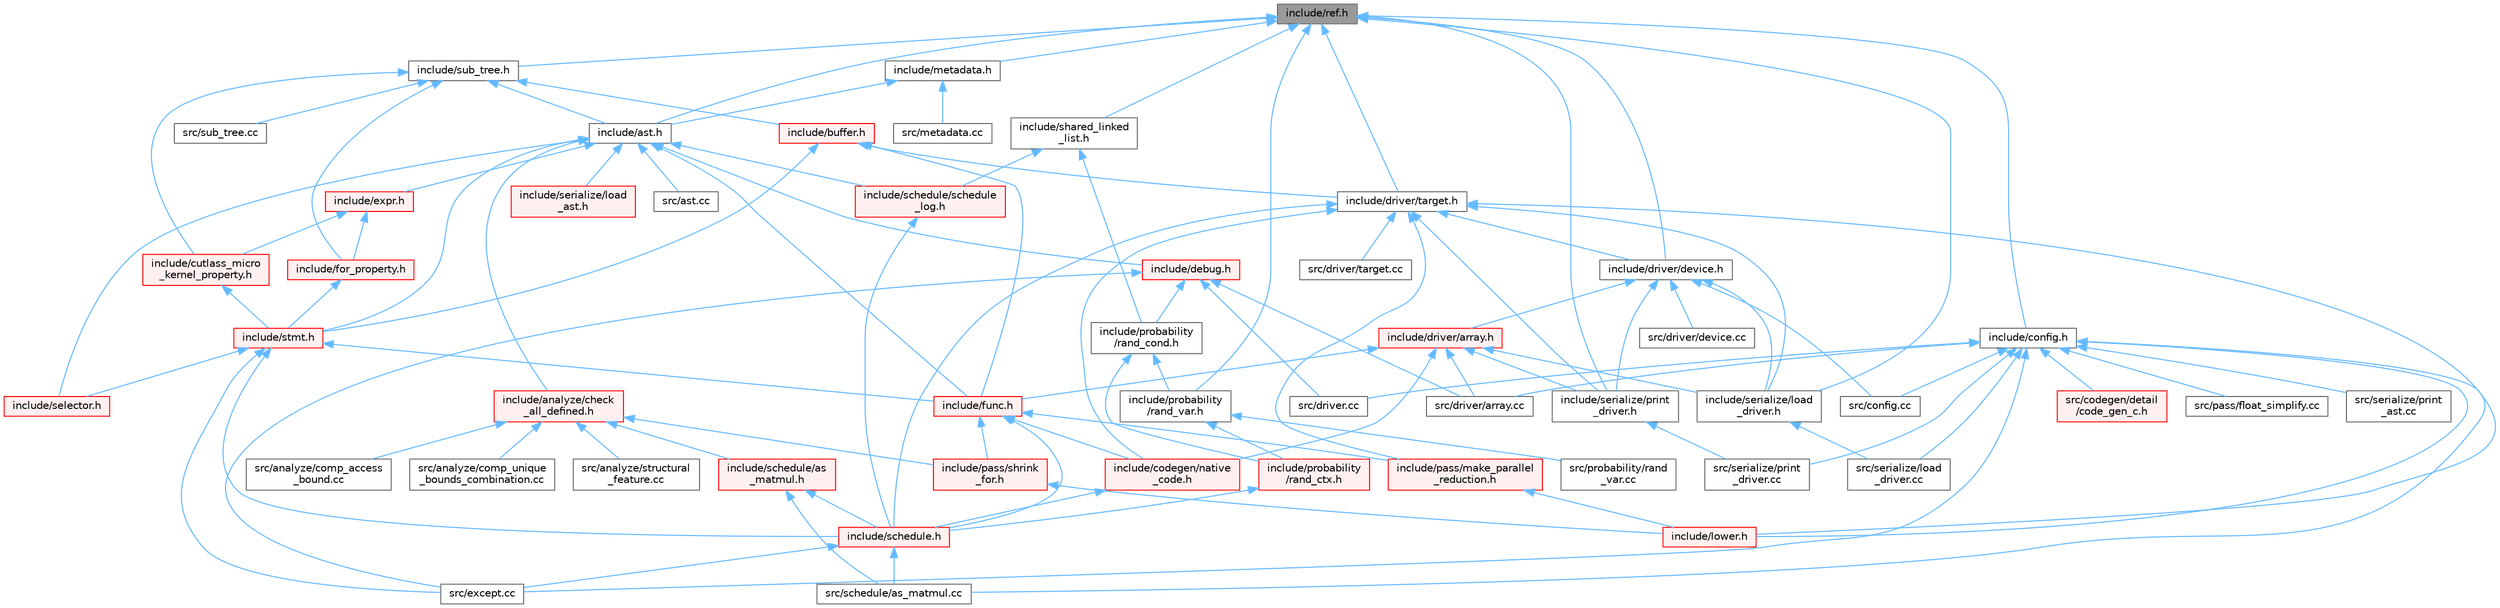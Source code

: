 digraph "include/ref.h"
{
 // LATEX_PDF_SIZE
  bgcolor="transparent";
  edge [fontname=Helvetica,fontsize=10,labelfontname=Helvetica,labelfontsize=10];
  node [fontname=Helvetica,fontsize=10,shape=box,height=0.2,width=0.4];
  Node1 [label="include/ref.h",height=0.2,width=0.4,color="gray40", fillcolor="grey60", style="filled", fontcolor="black",tooltip=" "];
  Node1 -> Node2 [dir="back",color="steelblue1",style="solid"];
  Node2 [label="include/ast.h",height=0.2,width=0.4,color="grey40", fillcolor="white", style="filled",URL="$ast_8h.html",tooltip=" "];
  Node2 -> Node3 [dir="back",color="steelblue1",style="solid"];
  Node3 [label="include/analyze/check\l_all_defined.h",height=0.2,width=0.4,color="red", fillcolor="#FFF0F0", style="filled",URL="$check__all__defined_8h.html",tooltip=" "];
  Node3 -> Node4 [dir="back",color="steelblue1",style="solid"];
  Node4 [label="include/pass/shrink\l_for.h",height=0.2,width=0.4,color="red", fillcolor="#FFF0F0", style="filled",URL="$shrink__for_8h.html",tooltip=" "];
  Node4 -> Node5 [dir="back",color="steelblue1",style="solid"];
  Node5 [label="include/lower.h",height=0.2,width=0.4,color="red", fillcolor="#FFF0F0", style="filled",URL="$lower_8h.html",tooltip=" "];
  Node3 -> Node12 [dir="back",color="steelblue1",style="solid"];
  Node12 [label="include/schedule/as\l_matmul.h",height=0.2,width=0.4,color="red", fillcolor="#FFF0F0", style="filled",URL="$as__matmul_8h.html",tooltip=" "];
  Node12 -> Node13 [dir="back",color="steelblue1",style="solid"];
  Node13 [label="include/schedule.h",height=0.2,width=0.4,color="red", fillcolor="#FFF0F0", style="filled",URL="$schedule_8h.html",tooltip=" "];
  Node13 -> Node14 [dir="back",color="steelblue1",style="solid"];
  Node14 [label="src/except.cc",height=0.2,width=0.4,color="grey40", fillcolor="white", style="filled",URL="$except_8cc.html",tooltip=" "];
  Node13 -> Node15 [dir="back",color="steelblue1",style="solid"];
  Node15 [label="src/schedule/as_matmul.cc",height=0.2,width=0.4,color="grey40", fillcolor="white", style="filled",URL="$as__matmul_8cc.html",tooltip=" "];
  Node12 -> Node15 [dir="back",color="steelblue1",style="solid"];
  Node3 -> Node46 [dir="back",color="steelblue1",style="solid"];
  Node46 [label="src/analyze/comp_access\l_bound.cc",height=0.2,width=0.4,color="grey40", fillcolor="white", style="filled",URL="$comp__access__bound_8cc.html",tooltip=" "];
  Node3 -> Node47 [dir="back",color="steelblue1",style="solid"];
  Node47 [label="src/analyze/comp_unique\l_bounds_combination.cc",height=0.2,width=0.4,color="grey40", fillcolor="white", style="filled",URL="$comp__unique__bounds__combination_8cc.html",tooltip=" "];
  Node3 -> Node48 [dir="back",color="steelblue1",style="solid"];
  Node48 [label="src/analyze/structural\l_feature.cc",height=0.2,width=0.4,color="grey40", fillcolor="white", style="filled",URL="$structural__feature_8cc.html",tooltip=" "];
  Node2 -> Node52 [dir="back",color="steelblue1",style="solid"];
  Node52 [label="include/debug.h",height=0.2,width=0.4,color="red", fillcolor="#FFF0F0", style="filled",URL="$debug_8h.html",tooltip=" "];
  Node52 -> Node173 [dir="back",color="steelblue1",style="solid"];
  Node173 [label="include/probability\l/rand_cond.h",height=0.2,width=0.4,color="grey40", fillcolor="white", style="filled",URL="$rand__cond_8h.html",tooltip=" "];
  Node173 -> Node174 [dir="back",color="steelblue1",style="solid"];
  Node174 [label="include/probability\l/rand_ctx.h",height=0.2,width=0.4,color="red", fillcolor="#FFF0F0", style="filled",URL="$rand__ctx_8h.html",tooltip=" "];
  Node174 -> Node13 [dir="back",color="steelblue1",style="solid"];
  Node173 -> Node176 [dir="back",color="steelblue1",style="solid"];
  Node176 [label="include/probability\l/rand_var.h",height=0.2,width=0.4,color="grey40", fillcolor="white", style="filled",URL="$rand__var_8h.html",tooltip=" "];
  Node176 -> Node174 [dir="back",color="steelblue1",style="solid"];
  Node176 -> Node177 [dir="back",color="steelblue1",style="solid"];
  Node177 [label="src/probability/rand\l_var.cc",height=0.2,width=0.4,color="grey40", fillcolor="white", style="filled",URL="$rand__var_8cc.html",tooltip=" "];
  Node52 -> Node224 [dir="back",color="steelblue1",style="solid"];
  Node224 [label="src/driver.cc",height=0.2,width=0.4,color="grey40", fillcolor="white", style="filled",URL="$driver_8cc.html",tooltip=" "];
  Node52 -> Node225 [dir="back",color="steelblue1",style="solid"];
  Node225 [label="src/driver/array.cc",height=0.2,width=0.4,color="grey40", fillcolor="white", style="filled",URL="$array_8cc.html",tooltip=" "];
  Node52 -> Node14 [dir="back",color="steelblue1",style="solid"];
  Node2 -> Node228 [dir="back",color="steelblue1",style="solid"];
  Node228 [label="include/expr.h",height=0.2,width=0.4,color="red", fillcolor="#FFF0F0", style="filled",URL="$expr_8h.html",tooltip=" "];
  Node228 -> Node230 [dir="back",color="steelblue1",style="solid"];
  Node230 [label="include/cutlass_micro\l_kernel_property.h",height=0.2,width=0.4,color="red", fillcolor="#FFF0F0", style="filled",URL="$cutlass__micro__kernel__property_8h.html",tooltip=" "];
  Node230 -> Node231 [dir="back",color="steelblue1",style="solid"];
  Node231 [label="include/stmt.h",height=0.2,width=0.4,color="red", fillcolor="#FFF0F0", style="filled",URL="$stmt_8h.html",tooltip=" "];
  Node231 -> Node240 [dir="back",color="steelblue1",style="solid"];
  Node240 [label="include/func.h",height=0.2,width=0.4,color="red", fillcolor="#FFF0F0", style="filled",URL="$func_8h.html",tooltip=" "];
  Node240 -> Node241 [dir="back",color="steelblue1",style="solid"];
  Node241 [label="include/codegen/native\l_code.h",height=0.2,width=0.4,color="red", fillcolor="#FFF0F0", style="filled",URL="$native__code_8h.html",tooltip=" "];
  Node241 -> Node13 [dir="back",color="steelblue1",style="solid"];
  Node240 -> Node127 [dir="back",color="steelblue1",style="solid"];
  Node127 [label="include/pass/make_parallel\l_reduction.h",height=0.2,width=0.4,color="red", fillcolor="#FFF0F0", style="filled",URL="$make__parallel__reduction_8h.html",tooltip=" "];
  Node127 -> Node5 [dir="back",color="steelblue1",style="solid"];
  Node240 -> Node4 [dir="back",color="steelblue1",style="solid"];
  Node240 -> Node13 [dir="back",color="steelblue1",style="solid"];
  Node231 -> Node13 [dir="back",color="steelblue1",style="solid"];
  Node231 -> Node267 [dir="back",color="steelblue1",style="solid"];
  Node267 [label="include/selector.h",height=0.2,width=0.4,color="red", fillcolor="#FFF0F0", style="filled",URL="$selector_8h.html",tooltip=" "];
  Node231 -> Node14 [dir="back",color="steelblue1",style="solid"];
  Node228 -> Node270 [dir="back",color="steelblue1",style="solid"];
  Node270 [label="include/for_property.h",height=0.2,width=0.4,color="red", fillcolor="#FFF0F0", style="filled",URL="$for__property_8h.html",tooltip=" "];
  Node270 -> Node231 [dir="back",color="steelblue1",style="solid"];
  Node2 -> Node240 [dir="back",color="steelblue1",style="solid"];
  Node2 -> Node247 [dir="back",color="steelblue1",style="solid"];
  Node247 [label="include/schedule/schedule\l_log.h",height=0.2,width=0.4,color="red", fillcolor="#FFF0F0", style="filled",URL="$schedule__log_8h.html",tooltip=" "];
  Node247 -> Node13 [dir="back",color="steelblue1",style="solid"];
  Node2 -> Node267 [dir="back",color="steelblue1",style="solid"];
  Node2 -> Node286 [dir="back",color="steelblue1",style="solid"];
  Node286 [label="include/serialize/load\l_ast.h",height=0.2,width=0.4,color="red", fillcolor="#FFF0F0", style="filled",URL="$load__ast_8h.html",tooltip=" "];
  Node2 -> Node231 [dir="back",color="steelblue1",style="solid"];
  Node2 -> Node170 [dir="back",color="steelblue1",style="solid"];
  Node170 [label="src/ast.cc",height=0.2,width=0.4,color="grey40", fillcolor="white", style="filled",URL="$ast_8cc.html",tooltip=" "];
  Node1 -> Node288 [dir="back",color="steelblue1",style="solid"];
  Node288 [label="include/config.h",height=0.2,width=0.4,color="grey40", fillcolor="white", style="filled",URL="$config_8h.html",tooltip=" "];
  Node288 -> Node5 [dir="back",color="steelblue1",style="solid"];
  Node288 -> Node206 [dir="back",color="steelblue1",style="solid"];
  Node206 [label="src/codegen/detail\l/code_gen_c.h",height=0.2,width=0.4,color="red", fillcolor="#FFF0F0", style="filled",URL="$src_2codegen_2detail_2code__gen__c_8h.html",tooltip=" "];
  Node288 -> Node283 [dir="back",color="steelblue1",style="solid"];
  Node283 [label="src/config.cc",height=0.2,width=0.4,color="grey40", fillcolor="white", style="filled",URL="$config_8cc.html",tooltip=" "];
  Node288 -> Node224 [dir="back",color="steelblue1",style="solid"];
  Node288 -> Node225 [dir="back",color="steelblue1",style="solid"];
  Node288 -> Node14 [dir="back",color="steelblue1",style="solid"];
  Node288 -> Node111 [dir="back",color="steelblue1",style="solid"];
  Node111 [label="src/pass/float_simplify.cc",height=0.2,width=0.4,color="grey40", fillcolor="white", style="filled",URL="$float__simplify_8cc.html",tooltip=" "];
  Node288 -> Node15 [dir="back",color="steelblue1",style="solid"];
  Node288 -> Node280 [dir="back",color="steelblue1",style="solid"];
  Node280 [label="src/serialize/load\l_driver.cc",height=0.2,width=0.4,color="grey40", fillcolor="white", style="filled",URL="$load__driver_8cc.html",tooltip=" "];
  Node288 -> Node214 [dir="back",color="steelblue1",style="solid"];
  Node214 [label="src/serialize/print\l_ast.cc",height=0.2,width=0.4,color="grey40", fillcolor="white", style="filled",URL="$print__ast_8cc.html",tooltip=" "];
  Node288 -> Node282 [dir="back",color="steelblue1",style="solid"];
  Node282 [label="src/serialize/print\l_driver.cc",height=0.2,width=0.4,color="grey40", fillcolor="white", style="filled",URL="$print__driver_8cc.html",tooltip=" "];
  Node1 -> Node277 [dir="back",color="steelblue1",style="solid"];
  Node277 [label="include/driver/device.h",height=0.2,width=0.4,color="grey40", fillcolor="white", style="filled",URL="$device_8h.html",tooltip=" "];
  Node277 -> Node278 [dir="back",color="steelblue1",style="solid"];
  Node278 [label="include/driver/array.h",height=0.2,width=0.4,color="red", fillcolor="#FFF0F0", style="filled",URL="$array_8h.html",tooltip=" "];
  Node278 -> Node241 [dir="back",color="steelblue1",style="solid"];
  Node278 -> Node240 [dir="back",color="steelblue1",style="solid"];
  Node278 -> Node279 [dir="back",color="steelblue1",style="solid"];
  Node279 [label="include/serialize/load\l_driver.h",height=0.2,width=0.4,color="grey40", fillcolor="white", style="filled",URL="$load__driver_8h.html",tooltip=" "];
  Node279 -> Node280 [dir="back",color="steelblue1",style="solid"];
  Node278 -> Node281 [dir="back",color="steelblue1",style="solid"];
  Node281 [label="include/serialize/print\l_driver.h",height=0.2,width=0.4,color="grey40", fillcolor="white", style="filled",URL="$print__driver_8h.html",tooltip=" "];
  Node281 -> Node282 [dir="back",color="steelblue1",style="solid"];
  Node278 -> Node225 [dir="back",color="steelblue1",style="solid"];
  Node277 -> Node279 [dir="back",color="steelblue1",style="solid"];
  Node277 -> Node281 [dir="back",color="steelblue1",style="solid"];
  Node277 -> Node283 [dir="back",color="steelblue1",style="solid"];
  Node277 -> Node284 [dir="back",color="steelblue1",style="solid"];
  Node284 [label="src/driver/device.cc",height=0.2,width=0.4,color="grey40", fillcolor="white", style="filled",URL="$device_8cc.html",tooltip=" "];
  Node1 -> Node276 [dir="back",color="steelblue1",style="solid"];
  Node276 [label="include/driver/target.h",height=0.2,width=0.4,color="grey40", fillcolor="white", style="filled",URL="$target_8h.html",tooltip=" "];
  Node276 -> Node241 [dir="back",color="steelblue1",style="solid"];
  Node276 -> Node277 [dir="back",color="steelblue1",style="solid"];
  Node276 -> Node5 [dir="back",color="steelblue1",style="solid"];
  Node276 -> Node127 [dir="back",color="steelblue1",style="solid"];
  Node276 -> Node13 [dir="back",color="steelblue1",style="solid"];
  Node276 -> Node279 [dir="back",color="steelblue1",style="solid"];
  Node276 -> Node281 [dir="back",color="steelblue1",style="solid"];
  Node276 -> Node285 [dir="back",color="steelblue1",style="solid"];
  Node285 [label="src/driver/target.cc",height=0.2,width=0.4,color="grey40", fillcolor="white", style="filled",URL="$target_8cc.html",tooltip=" "];
  Node1 -> Node289 [dir="back",color="steelblue1",style="solid"];
  Node289 [label="include/metadata.h",height=0.2,width=0.4,color="grey40", fillcolor="white", style="filled",URL="$metadata_8h.html",tooltip=" "];
  Node289 -> Node2 [dir="back",color="steelblue1",style="solid"];
  Node289 -> Node255 [dir="back",color="steelblue1",style="solid"];
  Node255 [label="src/metadata.cc",height=0.2,width=0.4,color="grey40", fillcolor="white", style="filled",URL="$metadata_8cc.html",tooltip=" "];
  Node1 -> Node176 [dir="back",color="steelblue1",style="solid"];
  Node1 -> Node279 [dir="back",color="steelblue1",style="solid"];
  Node1 -> Node281 [dir="back",color="steelblue1",style="solid"];
  Node1 -> Node290 [dir="back",color="steelblue1",style="solid"];
  Node290 [label="include/shared_linked\l_list.h",height=0.2,width=0.4,color="grey40", fillcolor="white", style="filled",URL="$shared__linked__list_8h.html",tooltip=" "];
  Node290 -> Node173 [dir="back",color="steelblue1",style="solid"];
  Node290 -> Node247 [dir="back",color="steelblue1",style="solid"];
  Node1 -> Node291 [dir="back",color="steelblue1",style="solid"];
  Node291 [label="include/sub_tree.h",height=0.2,width=0.4,color="grey40", fillcolor="white", style="filled",URL="$sub__tree_8h.html",tooltip=" "];
  Node291 -> Node2 [dir="back",color="steelblue1",style="solid"];
  Node291 -> Node275 [dir="back",color="steelblue1",style="solid"];
  Node275 [label="include/buffer.h",height=0.2,width=0.4,color="red", fillcolor="#FFF0F0", style="filled",URL="$buffer_8h.html",tooltip=" "];
  Node275 -> Node276 [dir="back",color="steelblue1",style="solid"];
  Node275 -> Node240 [dir="back",color="steelblue1",style="solid"];
  Node275 -> Node231 [dir="back",color="steelblue1",style="solid"];
  Node291 -> Node230 [dir="back",color="steelblue1",style="solid"];
  Node291 -> Node270 [dir="back",color="steelblue1",style="solid"];
  Node291 -> Node292 [dir="back",color="steelblue1",style="solid"];
  Node292 [label="src/sub_tree.cc",height=0.2,width=0.4,color="grey40", fillcolor="white", style="filled",URL="$sub__tree_8cc.html",tooltip=" "];
}
